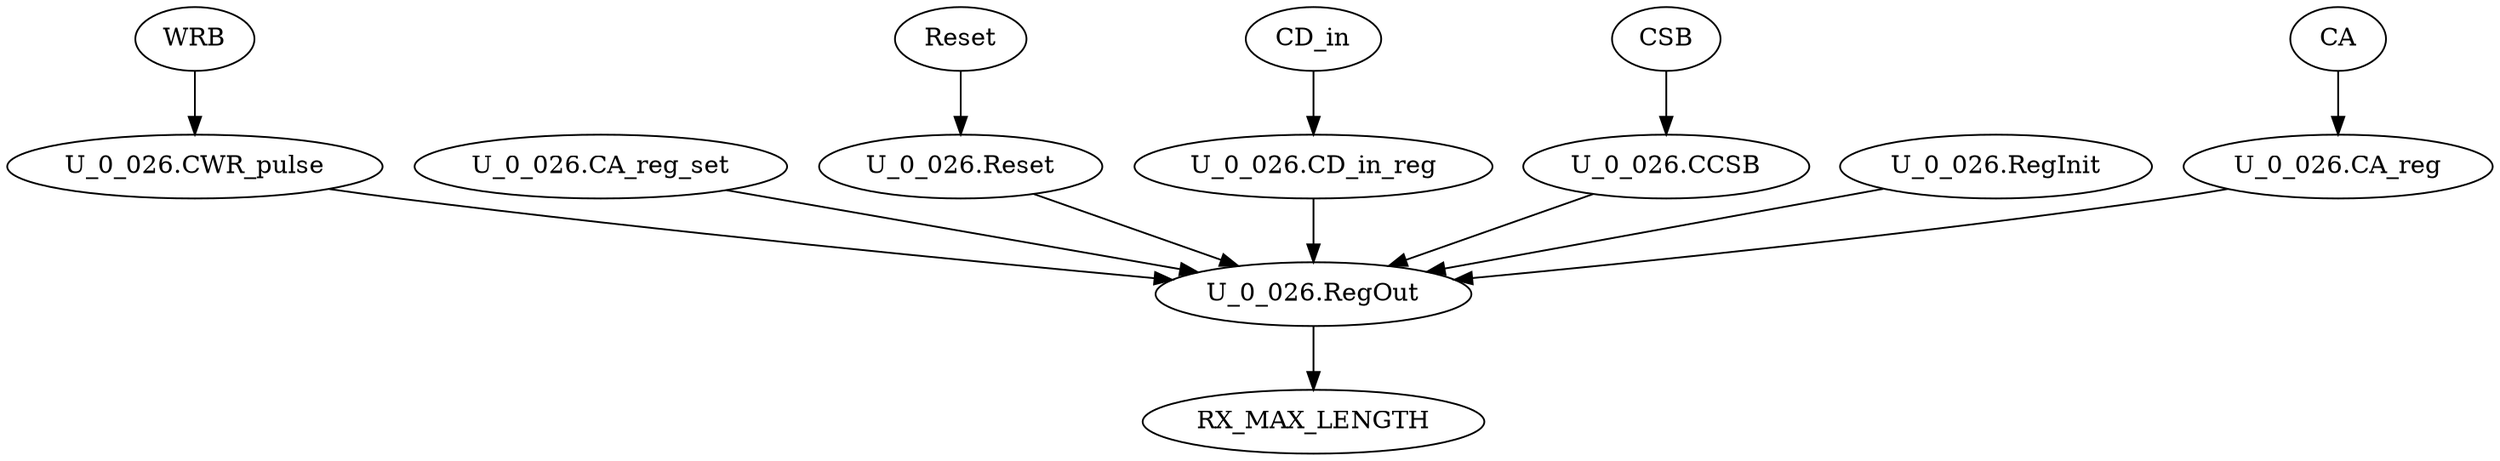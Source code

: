 strict digraph "" {
	"U_0_026.CA_reg"	 [complexity=4,
		importance=0.01541508742,
		rank=0.00385377185501];
	"U_0_026.RegOut"	 [complexity=0,
		importance=0.0136486911662,
		rank=0.0];
	"U_0_026.CA_reg" -> "U_0_026.RegOut";
	RX_MAX_LENGTH	 [complexity=0,
		importance=0.00571852560641,
		rank=0.0];
	WRB	 [complexity=4,
		importance=0.0171685902472,
		rank=0.00429214756179];
	"U_0_026.CWR_pulse"	 [complexity=4,
		importance=0.01541508742,
		rank=0.00385377185501];
	WRB -> "U_0_026.CWR_pulse";
	"U_0_026.CA_reg_set"	 [complexity=4,
		importance=0.0154021939933,
		rank=0.00385054849833];
	"U_0_026.CA_reg_set" -> "U_0_026.RegOut";
	"U_0_026.Reset"	 [complexity=1,
		importance=0.029063591725,
		rank=0.029063591725];
	"U_0_026.Reset" -> "U_0_026.RegOut";
	"U_0_026.CWR_pulse" -> "U_0_026.RegOut";
	CA	 [complexity=4,
		importance=0.0171685902472,
		rank=0.00429214756179];
	CA -> "U_0_026.CA_reg";
	"U_0_026.CD_in_reg"	 [complexity=2,
		importance=0.0154295925251,
		rank=0.00771479626255];
	"U_0_026.CD_in_reg" -> "U_0_026.RegOut";
	CSB	 [complexity=4,
		importance=0.0171685902472,
		rank=0.00429214756179];
	"U_0_026.CCSB"	 [complexity=4,
		importance=0.01541508742,
		rank=0.00385377185501];
	CSB -> "U_0_026.CCSB";
	CD_in	 [complexity=2,
		importance=0.0171830953522,
		rank=0.00859154767611];
	CD_in -> "U_0_026.CD_in_reg";
	Reset	 [complexity=1,
		importance=0.0308170945521,
		rank=0.0308170945521];
	Reset -> "U_0_026.Reset";
	"U_0_026.RegOut" -> RX_MAX_LENGTH;
	"U_0_026.CCSB" -> "U_0_026.RegOut";
	"U_0_026.RegInit"	 [complexity=2,
		importance=0.0154021939933,
		rank=0.00770109699667];
	"U_0_026.RegInit" -> "U_0_026.RegOut";
}
